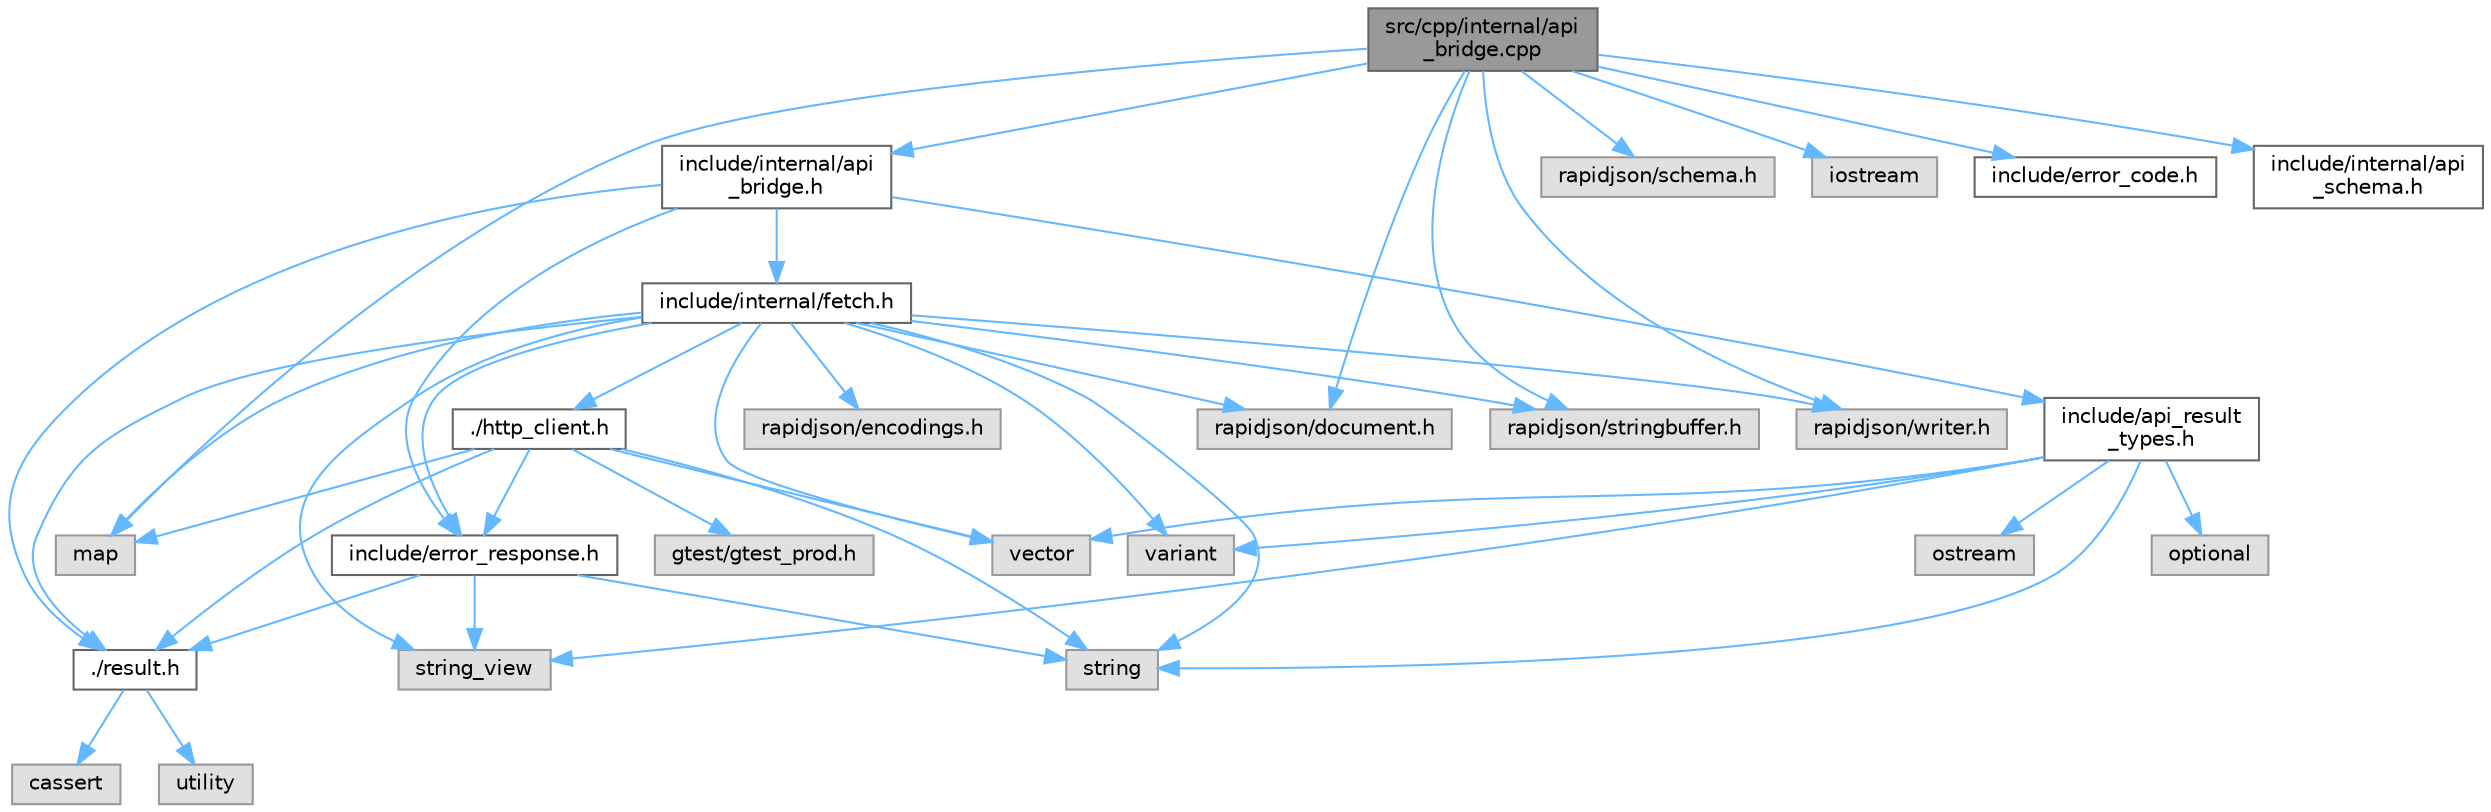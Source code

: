 digraph "src/cpp/internal/api_bridge.cpp"
{
 // LATEX_PDF_SIZE
  bgcolor="transparent";
  edge [fontname=Helvetica,fontsize=10,labelfontname=Helvetica,labelfontsize=10];
  node [fontname=Helvetica,fontsize=10,shape=box,height=0.2,width=0.4];
  Node1 [label="src/cpp/internal/api\l_bridge.cpp",height=0.2,width=0.4,color="gray40", fillcolor="grey60", style="filled", fontcolor="black",tooltip=" "];
  Node1 -> Node2 [color="steelblue1",style="solid"];
  Node2 [label="include/internal/api\l_bridge.h",height=0.2,width=0.4,color="grey40", fillcolor="white", style="filled",URL="$api__bridge_8h.html",tooltip="APIclientとAPI一つ一つを結びつける。"];
  Node2 -> Node3 [color="steelblue1",style="solid"];
  Node3 [label="include/api_result\l_types.h",height=0.2,width=0.4,color="grey40", fillcolor="white", style="filled",URL="$api__result__types_8h.html",tooltip="Types which are used to return in api client."];
  Node3 -> Node4 [color="steelblue1",style="solid"];
  Node4 [label="optional",height=0.2,width=0.4,color="grey60", fillcolor="#E0E0E0", style="filled",tooltip=" "];
  Node3 -> Node5 [color="steelblue1",style="solid"];
  Node5 [label="ostream",height=0.2,width=0.4,color="grey60", fillcolor="#E0E0E0", style="filled",tooltip=" "];
  Node3 -> Node6 [color="steelblue1",style="solid"];
  Node6 [label="string",height=0.2,width=0.4,color="grey60", fillcolor="#E0E0E0", style="filled",tooltip=" "];
  Node3 -> Node7 [color="steelblue1",style="solid"];
  Node7 [label="string_view",height=0.2,width=0.4,color="grey60", fillcolor="#E0E0E0", style="filled",tooltip=" "];
  Node3 -> Node8 [color="steelblue1",style="solid"];
  Node8 [label="variant",height=0.2,width=0.4,color="grey60", fillcolor="#E0E0E0", style="filled",tooltip=" "];
  Node3 -> Node9 [color="steelblue1",style="solid"];
  Node9 [label="vector",height=0.2,width=0.4,color="grey60", fillcolor="#E0E0E0", style="filled",tooltip=" "];
  Node2 -> Node10 [color="steelblue1",style="solid"];
  Node10 [label="include/error_response.h",height=0.2,width=0.4,color="grey40", fillcolor="white", style="filled",URL="$error__response_8h.html",tooltip="Error response."];
  Node10 -> Node6 [color="steelblue1",style="solid"];
  Node10 -> Node7 [color="steelblue1",style="solid"];
  Node10 -> Node11 [color="steelblue1",style="solid"];
  Node11 [label="./result.h",height=0.2,width=0.4,color="grey40", fillcolor="white", style="filled",URL="$result_8h.html",tooltip="Define type to represent the result, inspired by Rust's \"Result\"."];
  Node11 -> Node12 [color="steelblue1",style="solid"];
  Node12 [label="cassert",height=0.2,width=0.4,color="grey60", fillcolor="#E0E0E0", style="filled",tooltip=" "];
  Node11 -> Node13 [color="steelblue1",style="solid"];
  Node13 [label="utility",height=0.2,width=0.4,color="grey60", fillcolor="#E0E0E0", style="filled",tooltip=" "];
  Node2 -> Node14 [color="steelblue1",style="solid"];
  Node14 [label="include/internal/fetch.h",height=0.2,width=0.4,color="grey40", fillcolor="white", style="filled",URL="$fetch_8h.html",tooltip="fetch.hの実装"];
  Node14 -> Node15 [color="steelblue1",style="solid"];
  Node15 [label="rapidjson/document.h",height=0.2,width=0.4,color="grey60", fillcolor="#E0E0E0", style="filled",tooltip=" "];
  Node14 -> Node16 [color="steelblue1",style="solid"];
  Node16 [label="rapidjson/encodings.h",height=0.2,width=0.4,color="grey60", fillcolor="#E0E0E0", style="filled",tooltip=" "];
  Node14 -> Node17 [color="steelblue1",style="solid"];
  Node17 [label="rapidjson/stringbuffer.h",height=0.2,width=0.4,color="grey60", fillcolor="#E0E0E0", style="filled",tooltip=" "];
  Node14 -> Node18 [color="steelblue1",style="solid"];
  Node18 [label="rapidjson/writer.h",height=0.2,width=0.4,color="grey60", fillcolor="#E0E0E0", style="filled",tooltip=" "];
  Node14 -> Node19 [color="steelblue1",style="solid"];
  Node19 [label="map",height=0.2,width=0.4,color="grey60", fillcolor="#E0E0E0", style="filled",tooltip=" "];
  Node14 -> Node6 [color="steelblue1",style="solid"];
  Node14 -> Node7 [color="steelblue1",style="solid"];
  Node14 -> Node8 [color="steelblue1",style="solid"];
  Node14 -> Node9 [color="steelblue1",style="solid"];
  Node14 -> Node20 [color="steelblue1",style="solid"];
  Node20 [label="./http_client.h",height=0.2,width=0.4,color="grey40", fillcolor="white", style="filled",URL="$http__client_8h.html",tooltip="HTTPクライアント。"];
  Node20 -> Node21 [color="steelblue1",style="solid"];
  Node21 [label="gtest/gtest_prod.h",height=0.2,width=0.4,color="grey60", fillcolor="#E0E0E0", style="filled",tooltip=" "];
  Node20 -> Node19 [color="steelblue1",style="solid"];
  Node20 -> Node6 [color="steelblue1",style="solid"];
  Node20 -> Node9 [color="steelblue1",style="solid"];
  Node20 -> Node10 [color="steelblue1",style="solid"];
  Node20 -> Node11 [color="steelblue1",style="solid"];
  Node14 -> Node10 [color="steelblue1",style="solid"];
  Node14 -> Node11 [color="steelblue1",style="solid"];
  Node2 -> Node11 [color="steelblue1",style="solid"];
  Node1 -> Node15 [color="steelblue1",style="solid"];
  Node1 -> Node22 [color="steelblue1",style="solid"];
  Node22 [label="rapidjson/schema.h",height=0.2,width=0.4,color="grey60", fillcolor="#E0E0E0", style="filled",tooltip=" "];
  Node1 -> Node17 [color="steelblue1",style="solid"];
  Node1 -> Node18 [color="steelblue1",style="solid"];
  Node1 -> Node23 [color="steelblue1",style="solid"];
  Node23 [label="iostream",height=0.2,width=0.4,color="grey60", fillcolor="#E0E0E0", style="filled",tooltip=" "];
  Node1 -> Node19 [color="steelblue1",style="solid"];
  Node1 -> Node24 [color="steelblue1",style="solid"];
  Node24 [label="include/error_code.h",height=0.2,width=0.4,color="grey40", fillcolor="white", style="filled",URL="$error__code_8h.html",tooltip="Define error codes."];
  Node1 -> Node25 [color="steelblue1",style="solid"];
  Node25 [label="include/internal/api\l_schema.h",height=0.2,width=0.4,color="grey40", fillcolor="white", style="filled",URL="$api__schema_8h.html",tooltip=" "];
}
